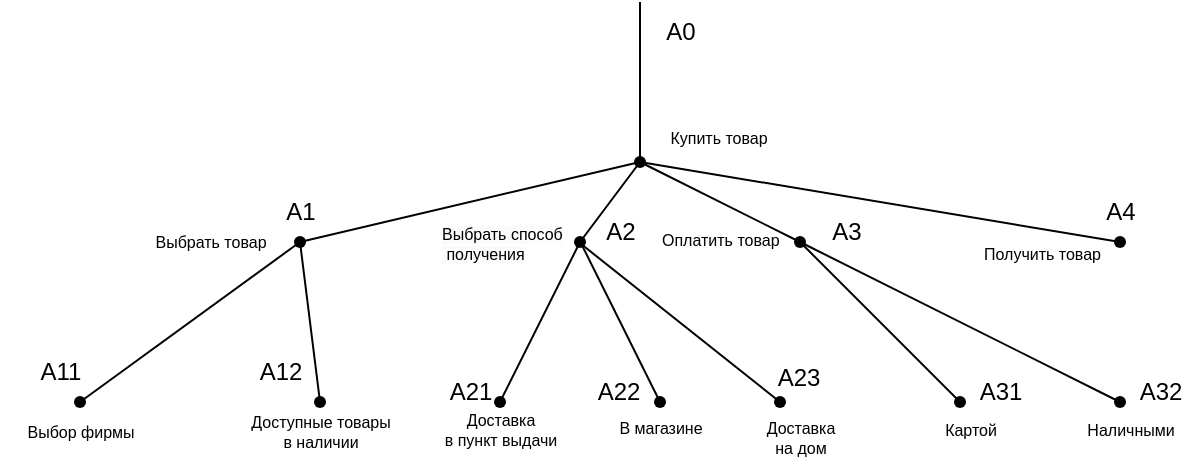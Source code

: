 <mxfile version="24.0.1" type="github">
  <diagram name="Страница — 1" id="8UFQK9HUsW2_772z-jpD">
    <mxGraphModel dx="918" dy="619" grid="0" gridSize="10" guides="1" tooltips="1" connect="1" arrows="1" fold="1" page="1" pageScale="1" pageWidth="827" pageHeight="1169" math="0" shadow="0">
      <root>
        <mxCell id="0" />
        <mxCell id="1" parent="0" />
        <mxCell id="rhPCURGD8AvHs-yrzpKh-1" value="" style="endArrow=none;html=1;rounded=0;" edge="1" parent="1" target="rhPCURGD8AvHs-yrzpKh-2">
          <mxGeometry width="50" height="50" relative="1" as="geometry">
            <mxPoint x="400" y="360" as="sourcePoint" />
            <mxPoint x="400" y="280" as="targetPoint" />
            <Array as="points">
              <mxPoint x="400" y="360" />
            </Array>
          </mxGeometry>
        </mxCell>
        <mxCell id="rhPCURGD8AvHs-yrzpKh-2" value="" style="shape=waypoint;sketch=0;fillStyle=solid;size=6;pointerEvents=1;points=[];fillColor=none;resizable=0;rotatable=0;perimeter=centerPerimeter;snapToPoint=1;" vertex="1" parent="1">
          <mxGeometry x="390" y="430" width="20" height="20" as="geometry" />
        </mxCell>
        <mxCell id="rhPCURGD8AvHs-yrzpKh-3" value="A0" style="text;html=1;align=center;verticalAlign=middle;resizable=0;points=[];autosize=1;strokeColor=none;fillColor=none;" vertex="1" parent="1">
          <mxGeometry x="400" y="360" width="40" height="30" as="geometry" />
        </mxCell>
        <mxCell id="rhPCURGD8AvHs-yrzpKh-4" value="Купить товар" style="text;html=1;align=center;verticalAlign=middle;resizable=0;points=[];autosize=1;strokeColor=none;fillColor=none;fontSize=8;" vertex="1" parent="1">
          <mxGeometry x="404" y="418" width="70" height="20" as="geometry" />
        </mxCell>
        <mxCell id="rhPCURGD8AvHs-yrzpKh-7" value="" style="endArrow=none;html=1;rounded=0;" edge="1" parent="1" source="rhPCURGD8AvHs-yrzpKh-8">
          <mxGeometry width="50" height="50" relative="1" as="geometry">
            <mxPoint x="230" y="480" as="sourcePoint" />
            <mxPoint x="230" y="480" as="targetPoint" />
          </mxGeometry>
        </mxCell>
        <mxCell id="rhPCURGD8AvHs-yrzpKh-9" value="" style="endArrow=none;html=1;rounded=0;exitX=0.325;exitY=0.375;exitDx=0;exitDy=0;exitPerimeter=0;" edge="1" parent="1" source="rhPCURGD8AvHs-yrzpKh-2" target="rhPCURGD8AvHs-yrzpKh-8">
          <mxGeometry width="50" height="50" relative="1" as="geometry">
            <mxPoint x="350" y="440.0" as="sourcePoint" />
            <mxPoint x="230" y="480" as="targetPoint" />
          </mxGeometry>
        </mxCell>
        <mxCell id="rhPCURGD8AvHs-yrzpKh-8" value="" style="shape=waypoint;sketch=0;fillStyle=solid;size=6;pointerEvents=1;points=[];fillColor=none;resizable=0;rotatable=0;perimeter=centerPerimeter;snapToPoint=1;" vertex="1" parent="1">
          <mxGeometry x="220" y="470" width="20" height="20" as="geometry" />
        </mxCell>
        <mxCell id="rhPCURGD8AvHs-yrzpKh-10" value="Выбрать товар" style="text;html=1;align=center;verticalAlign=middle;resizable=0;points=[];autosize=1;strokeColor=none;fillColor=none;fontSize=8;" vertex="1" parent="1">
          <mxGeometry x="145" y="470" width="80" height="20" as="geometry" />
        </mxCell>
        <mxCell id="rhPCURGD8AvHs-yrzpKh-11" value="A1" style="text;html=1;align=center;verticalAlign=middle;resizable=0;points=[];autosize=1;strokeColor=none;fillColor=none;" vertex="1" parent="1">
          <mxGeometry x="210" y="450" width="40" height="30" as="geometry" />
        </mxCell>
        <mxCell id="rhPCURGD8AvHs-yrzpKh-13" value="" style="endArrow=none;html=1;rounded=0;" edge="1" parent="1" source="rhPCURGD8AvHs-yrzpKh-16">
          <mxGeometry width="50" height="50" relative="1" as="geometry">
            <mxPoint x="370" y="480" as="sourcePoint" />
            <mxPoint x="400" y="440" as="targetPoint" />
          </mxGeometry>
        </mxCell>
        <mxCell id="rhPCURGD8AvHs-yrzpKh-14" value="" style="endArrow=none;html=1;rounded=0;" edge="1" parent="1">
          <mxGeometry width="50" height="50" relative="1" as="geometry">
            <mxPoint x="480" y="480" as="sourcePoint" />
            <mxPoint x="400" y="440" as="targetPoint" />
          </mxGeometry>
        </mxCell>
        <mxCell id="rhPCURGD8AvHs-yrzpKh-15" value="" style="endArrow=none;html=1;rounded=0;" edge="1" parent="1">
          <mxGeometry width="50" height="50" relative="1" as="geometry">
            <mxPoint x="640" y="480" as="sourcePoint" />
            <mxPoint x="400" y="440" as="targetPoint" />
          </mxGeometry>
        </mxCell>
        <mxCell id="rhPCURGD8AvHs-yrzpKh-17" value="" style="endArrow=none;html=1;rounded=0;" edge="1" parent="1" target="rhPCURGD8AvHs-yrzpKh-16">
          <mxGeometry width="50" height="50" relative="1" as="geometry">
            <mxPoint x="370" y="480" as="sourcePoint" />
            <mxPoint x="400" y="440" as="targetPoint" />
          </mxGeometry>
        </mxCell>
        <mxCell id="rhPCURGD8AvHs-yrzpKh-16" value="" style="shape=waypoint;sketch=0;fillStyle=solid;size=6;pointerEvents=1;points=[];fillColor=none;resizable=0;rotatable=0;perimeter=centerPerimeter;snapToPoint=1;" vertex="1" parent="1">
          <mxGeometry x="360" y="470" width="20" height="20" as="geometry" />
        </mxCell>
        <mxCell id="rhPCURGD8AvHs-yrzpKh-18" value="" style="shape=waypoint;sketch=0;fillStyle=solid;size=6;pointerEvents=1;points=[];fillColor=none;resizable=0;rotatable=0;perimeter=centerPerimeter;snapToPoint=1;" vertex="1" parent="1">
          <mxGeometry x="470" y="470" width="20" height="20" as="geometry" />
        </mxCell>
        <mxCell id="rhPCURGD8AvHs-yrzpKh-19" value="" style="shape=waypoint;sketch=0;fillStyle=solid;size=6;pointerEvents=1;points=[];fillColor=none;resizable=0;rotatable=0;perimeter=centerPerimeter;snapToPoint=1;" vertex="1" parent="1">
          <mxGeometry x="630" y="470" width="20" height="20" as="geometry" />
        </mxCell>
        <mxCell id="rhPCURGD8AvHs-yrzpKh-20" value="" style="endArrow=none;html=1;rounded=0;" edge="1" parent="1" source="rhPCURGD8AvHs-yrzpKh-23">
          <mxGeometry width="50" height="50" relative="1" as="geometry">
            <mxPoint x="120" y="560.0" as="sourcePoint" />
            <mxPoint x="230" y="480" as="targetPoint" />
          </mxGeometry>
        </mxCell>
        <mxCell id="rhPCURGD8AvHs-yrzpKh-22" value="" style="endArrow=none;html=1;rounded=0;" edge="1" parent="1">
          <mxGeometry width="50" height="50" relative="1" as="geometry">
            <mxPoint x="240" y="560" as="sourcePoint" />
            <mxPoint x="230" y="480" as="targetPoint" />
          </mxGeometry>
        </mxCell>
        <mxCell id="rhPCURGD8AvHs-yrzpKh-24" value="" style="endArrow=none;html=1;rounded=0;" edge="1" parent="1">
          <mxGeometry width="50" height="50" relative="1" as="geometry">
            <mxPoint x="120" y="560" as="sourcePoint" />
            <mxPoint x="120" y="560.0" as="targetPoint" />
          </mxGeometry>
        </mxCell>
        <mxCell id="rhPCURGD8AvHs-yrzpKh-26" value="" style="endArrow=none;html=1;rounded=0;" edge="1" parent="1">
          <mxGeometry width="50" height="50" relative="1" as="geometry">
            <mxPoint x="180" y="560" as="sourcePoint" />
            <mxPoint x="180" y="560" as="targetPoint" />
          </mxGeometry>
        </mxCell>
        <mxCell id="rhPCURGD8AvHs-yrzpKh-27" value="" style="shape=waypoint;sketch=0;fillStyle=solid;size=6;pointerEvents=1;points=[];fillColor=none;resizable=0;rotatable=0;perimeter=centerPerimeter;snapToPoint=1;" vertex="1" parent="1">
          <mxGeometry x="230" y="550" width="20" height="20" as="geometry" />
        </mxCell>
        <mxCell id="rhPCURGD8AvHs-yrzpKh-28" value="" style="endArrow=none;html=1;rounded=0;" edge="1" parent="1">
          <mxGeometry width="50" height="50" relative="1" as="geometry">
            <mxPoint x="330" y="560" as="sourcePoint" />
            <mxPoint x="370" y="480" as="targetPoint" />
          </mxGeometry>
        </mxCell>
        <mxCell id="rhPCURGD8AvHs-yrzpKh-29" value="" style="endArrow=none;html=1;rounded=0;entryX=-0.004;entryY=0.643;entryDx=0;entryDy=0;entryPerimeter=0;" edge="1" parent="1" target="rhPCURGD8AvHs-yrzpKh-34">
          <mxGeometry width="50" height="50" relative="1" as="geometry">
            <mxPoint x="410" y="560" as="sourcePoint" />
            <mxPoint x="390" y="480" as="targetPoint" />
          </mxGeometry>
        </mxCell>
        <mxCell id="rhPCURGD8AvHs-yrzpKh-30" value="" style="endArrow=none;html=1;rounded=0;exitX=1.17;exitY=0.42;exitDx=0;exitDy=0;exitPerimeter=0;entryX=0.003;entryY=0.689;entryDx=0;entryDy=0;entryPerimeter=0;" edge="1" parent="1" source="rhPCURGD8AvHs-yrzpKh-33" target="rhPCURGD8AvHs-yrzpKh-34">
          <mxGeometry width="50" height="50" relative="1" as="geometry">
            <mxPoint x="470" y="560" as="sourcePoint" />
            <mxPoint x="390" y="480" as="targetPoint" />
          </mxGeometry>
        </mxCell>
        <mxCell id="rhPCURGD8AvHs-yrzpKh-31" value="" style="shape=waypoint;sketch=0;fillStyle=solid;size=6;pointerEvents=1;points=[];fillColor=none;resizable=0;rotatable=0;perimeter=centerPerimeter;snapToPoint=1;" vertex="1" parent="1">
          <mxGeometry x="320" y="550" width="20" height="20" as="geometry" />
        </mxCell>
        <mxCell id="rhPCURGD8AvHs-yrzpKh-32" value="" style="shape=waypoint;sketch=0;fillStyle=solid;size=6;pointerEvents=1;points=[];fillColor=none;resizable=0;rotatable=0;perimeter=centerPerimeter;snapToPoint=1;" vertex="1" parent="1">
          <mxGeometry x="400" y="550" width="20" height="20" as="geometry" />
        </mxCell>
        <mxCell id="rhPCURGD8AvHs-yrzpKh-33" value="" style="shape=waypoint;sketch=0;fillStyle=solid;size=6;pointerEvents=1;points=[];fillColor=none;resizable=0;rotatable=0;perimeter=centerPerimeter;snapToPoint=1;" vertex="1" parent="1">
          <mxGeometry x="460" y="550" width="20" height="20" as="geometry" />
        </mxCell>
        <mxCell id="rhPCURGD8AvHs-yrzpKh-34" value="A2" style="text;html=1;align=center;verticalAlign=middle;resizable=0;points=[];autosize=1;strokeColor=none;fillColor=none;" vertex="1" parent="1">
          <mxGeometry x="370" y="460" width="40" height="30" as="geometry" />
        </mxCell>
        <mxCell id="rhPCURGD8AvHs-yrzpKh-35" value="&lt;span style=&quot;caret-color: rgb(0, 0, 0); color: rgb(0, 0, 0); font-family: Helvetica; font-style: normal; font-variant-caps: normal; font-weight: 400; letter-spacing: normal; text-align: center; text-indent: 0px; text-transform: none; white-space: nowrap; word-spacing: 0px; -webkit-text-stroke-width: 0px; background-color: rgb(251, 251, 251); text-decoration: none; float: none; font-size: 8px; display: inline !important;&quot;&gt;&lt;font style=&quot;font-size: 8px;&quot;&gt;Выбрать способ&lt;/font&gt;&lt;/span&gt;&lt;div style=&quot;font-size: 8px;&quot;&gt;&lt;span style=&quot;caret-color: rgb(0, 0, 0); color: rgb(0, 0, 0); font-family: Helvetica; font-style: normal; font-variant-caps: normal; font-weight: 400; letter-spacing: normal; text-align: center; text-indent: 0px; text-transform: none; white-space: nowrap; word-spacing: 0px; -webkit-text-stroke-width: 0px; background-color: rgb(251, 251, 251); text-decoration: none; float: none; font-size: 8px; display: inline !important;&quot;&gt;&lt;font style=&quot;font-size: 8px;&quot;&gt;&amp;nbsp;получения&lt;/font&gt;&lt;/span&gt;&lt;/div&gt;" style="text;whiteSpace=wrap;html=1;fontSize=8;" vertex="1" parent="1">
          <mxGeometry x="299" y="465" width="70" height="25" as="geometry" />
        </mxCell>
        <mxCell id="rhPCURGD8AvHs-yrzpKh-36" value="" style="endArrow=none;html=1;rounded=0;" edge="1" parent="1" target="rhPCURGD8AvHs-yrzpKh-23">
          <mxGeometry width="50" height="50" relative="1" as="geometry">
            <mxPoint x="120" y="560.0" as="sourcePoint" />
            <mxPoint x="230" y="480" as="targetPoint" />
          </mxGeometry>
        </mxCell>
        <mxCell id="rhPCURGD8AvHs-yrzpKh-23" value="" style="shape=waypoint;sketch=0;fillStyle=solid;size=6;pointerEvents=1;points=[];fillColor=none;resizable=0;rotatable=0;perimeter=centerPerimeter;snapToPoint=1;" vertex="1" parent="1">
          <mxGeometry x="110" y="550" width="20" height="20" as="geometry" />
        </mxCell>
        <mxCell id="rhPCURGD8AvHs-yrzpKh-37" value="&lt;div style=&quot;text-align: center; font-size: 8px;&quot;&gt;&lt;span style=&quot;font-size: 8px;&quot;&gt;Оплатить&amp;nbsp;&lt;/span&gt;товар&lt;/div&gt;" style="text;whiteSpace=wrap;html=1;fontSize=8;" vertex="1" parent="1">
          <mxGeometry x="409" y="467.5" width="100" height="25" as="geometry" />
        </mxCell>
        <mxCell id="rhPCURGD8AvHs-yrzpKh-38" value="A3" style="text;html=1;align=center;verticalAlign=middle;resizable=0;points=[];autosize=1;strokeColor=none;fillColor=none;" vertex="1" parent="1">
          <mxGeometry x="483" y="460" width="40" height="30" as="geometry" />
        </mxCell>
        <mxCell id="rhPCURGD8AvHs-yrzpKh-39" value="&lt;div style=&quot;text-align: center; font-size: 8px;&quot;&gt;Получить товар&lt;/div&gt;" style="text;whiteSpace=wrap;html=1;fontSize=8;" vertex="1" parent="1">
          <mxGeometry x="570" y="475" width="100" height="25" as="geometry" />
        </mxCell>
        <mxCell id="rhPCURGD8AvHs-yrzpKh-40" value="A4" style="text;html=1;align=center;verticalAlign=middle;resizable=0;points=[];autosize=1;strokeColor=none;fillColor=none;" vertex="1" parent="1">
          <mxGeometry x="620" y="450" width="40" height="30" as="geometry" />
        </mxCell>
        <mxCell id="rhPCURGD8AvHs-yrzpKh-41" value="A11" style="text;html=1;align=center;verticalAlign=middle;resizable=0;points=[];autosize=1;strokeColor=none;fillColor=none;" vertex="1" parent="1">
          <mxGeometry x="90" y="530" width="40" height="30" as="geometry" />
        </mxCell>
        <mxCell id="rhPCURGD8AvHs-yrzpKh-42" value="Выбор фирмы" style="text;html=1;align=center;verticalAlign=middle;resizable=0;points=[];autosize=1;strokeColor=none;fillColor=none;fontSize=8;" vertex="1" parent="1">
          <mxGeometry x="80" y="565" width="80" height="20" as="geometry" />
        </mxCell>
        <mxCell id="rhPCURGD8AvHs-yrzpKh-43" value="Доступные товары&lt;div style=&quot;font-size: 8px;&quot;&gt;в наличии&lt;/div&gt;" style="text;html=1;align=center;verticalAlign=middle;resizable=0;points=[];autosize=1;strokeColor=none;fillColor=none;fontSize=8;" vertex="1" parent="1">
          <mxGeometry x="195" y="560" width="90" height="30" as="geometry" />
        </mxCell>
        <mxCell id="rhPCURGD8AvHs-yrzpKh-44" value="A12" style="text;html=1;align=center;verticalAlign=middle;resizable=0;points=[];autosize=1;strokeColor=none;fillColor=none;" vertex="1" parent="1">
          <mxGeometry x="200" y="530" width="40" height="30" as="geometry" />
        </mxCell>
        <mxCell id="rhPCURGD8AvHs-yrzpKh-45" value="A21" style="text;html=1;align=center;verticalAlign=middle;resizable=0;points=[];autosize=1;strokeColor=none;fillColor=none;" vertex="1" parent="1">
          <mxGeometry x="295" y="540" width="40" height="30" as="geometry" />
        </mxCell>
        <mxCell id="rhPCURGD8AvHs-yrzpKh-46" value="Доставка&lt;div style=&quot;font-size: 8px;&quot;&gt;в пункт выдачи&lt;/div&gt;" style="text;html=1;align=center;verticalAlign=middle;resizable=0;points=[];autosize=1;strokeColor=none;fillColor=none;fontSize=8;" vertex="1" parent="1">
          <mxGeometry x="290" y="559" width="80" height="30" as="geometry" />
        </mxCell>
        <mxCell id="rhPCURGD8AvHs-yrzpKh-47" value="A22" style="text;html=1;align=center;verticalAlign=middle;resizable=0;points=[];autosize=1;strokeColor=none;fillColor=none;" vertex="1" parent="1">
          <mxGeometry x="369" y="540" width="40" height="30" as="geometry" />
        </mxCell>
        <mxCell id="rhPCURGD8AvHs-yrzpKh-48" value="В магазине" style="text;html=1;align=center;verticalAlign=middle;resizable=0;points=[];autosize=1;strokeColor=none;fillColor=none;fontSize=8;" vertex="1" parent="1">
          <mxGeometry x="375" y="563" width="70" height="20" as="geometry" />
        </mxCell>
        <mxCell id="rhPCURGD8AvHs-yrzpKh-49" value="Доставка&lt;div style=&quot;font-size: 8px;&quot;&gt;на дом&lt;/div&gt;" style="text;html=1;align=center;verticalAlign=middle;resizable=0;points=[];autosize=1;strokeColor=none;fillColor=none;fontSize=8;" vertex="1" parent="1">
          <mxGeometry x="450" y="563" width="60" height="30" as="geometry" />
        </mxCell>
        <mxCell id="rhPCURGD8AvHs-yrzpKh-50" value="" style="endArrow=none;html=1;rounded=0;" edge="1" parent="1">
          <mxGeometry width="50" height="50" relative="1" as="geometry">
            <mxPoint x="560" y="560" as="sourcePoint" />
            <mxPoint x="480" y="480" as="targetPoint" />
          </mxGeometry>
        </mxCell>
        <mxCell id="rhPCURGD8AvHs-yrzpKh-51" value="" style="endArrow=none;html=1;rounded=0;" edge="1" parent="1">
          <mxGeometry width="50" height="50" relative="1" as="geometry">
            <mxPoint x="640" y="560" as="sourcePoint" />
            <mxPoint x="480" y="480" as="targetPoint" />
          </mxGeometry>
        </mxCell>
        <mxCell id="rhPCURGD8AvHs-yrzpKh-52" value="" style="shape=waypoint;sketch=0;fillStyle=solid;size=6;pointerEvents=1;points=[];fillColor=none;resizable=0;rotatable=0;perimeter=centerPerimeter;snapToPoint=1;" vertex="1" parent="1">
          <mxGeometry x="550" y="550" width="20" height="20" as="geometry" />
        </mxCell>
        <mxCell id="rhPCURGD8AvHs-yrzpKh-53" value="" style="shape=waypoint;sketch=0;fillStyle=solid;size=6;pointerEvents=1;points=[];fillColor=none;resizable=0;rotatable=0;perimeter=centerPerimeter;snapToPoint=1;" vertex="1" parent="1">
          <mxGeometry x="630" y="550" width="20" height="20" as="geometry" />
        </mxCell>
        <mxCell id="rhPCURGD8AvHs-yrzpKh-54" value="A23" style="text;html=1;align=center;verticalAlign=middle;resizable=0;points=[];autosize=1;strokeColor=none;fillColor=none;" vertex="1" parent="1">
          <mxGeometry x="459" y="533" width="40" height="30" as="geometry" />
        </mxCell>
        <mxCell id="rhPCURGD8AvHs-yrzpKh-55" value="A31" style="text;html=1;align=center;verticalAlign=middle;resizable=0;points=[];autosize=1;strokeColor=none;fillColor=none;" vertex="1" parent="1">
          <mxGeometry x="560" y="540" width="40" height="30" as="geometry" />
        </mxCell>
        <mxCell id="rhPCURGD8AvHs-yrzpKh-56" value="A32" style="text;html=1;align=center;verticalAlign=middle;resizable=0;points=[];autosize=1;strokeColor=none;fillColor=none;" vertex="1" parent="1">
          <mxGeometry x="640" y="540" width="40" height="30" as="geometry" />
        </mxCell>
        <mxCell id="rhPCURGD8AvHs-yrzpKh-57" value="Картой" style="text;html=1;align=center;verticalAlign=middle;resizable=0;points=[];autosize=1;strokeColor=none;fillColor=none;fontSize=8;" vertex="1" parent="1">
          <mxGeometry x="540" y="564" width="50" height="20" as="geometry" />
        </mxCell>
        <mxCell id="rhPCURGD8AvHs-yrzpKh-58" value="Наличными" style="text;html=1;align=center;verticalAlign=middle;resizable=0;points=[];autosize=1;strokeColor=none;fillColor=none;fontSize=8;" vertex="1" parent="1">
          <mxGeometry x="610" y="564" width="70" height="20" as="geometry" />
        </mxCell>
      </root>
    </mxGraphModel>
  </diagram>
</mxfile>
